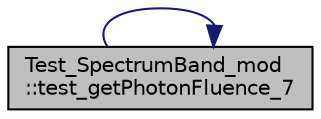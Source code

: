 digraph "Test_SpectrumBand_mod::test_getPhotonFluence_7"
{
 // LATEX_PDF_SIZE
  edge [fontname="Helvetica",fontsize="10",labelfontname="Helvetica",labelfontsize="10"];
  node [fontname="Helvetica",fontsize="10",shape=record];
  rankdir="LR";
  Node1 [label="Test_SpectrumBand_mod\l::test_getPhotonFluence_7",height=0.2,width=0.4,color="black", fillcolor="grey75", style="filled", fontcolor="black",tooltip="Test with conflicting alpha photon index."];
  Node1 -> Node1 [color="midnightblue",fontsize="10",style="solid"];
}
